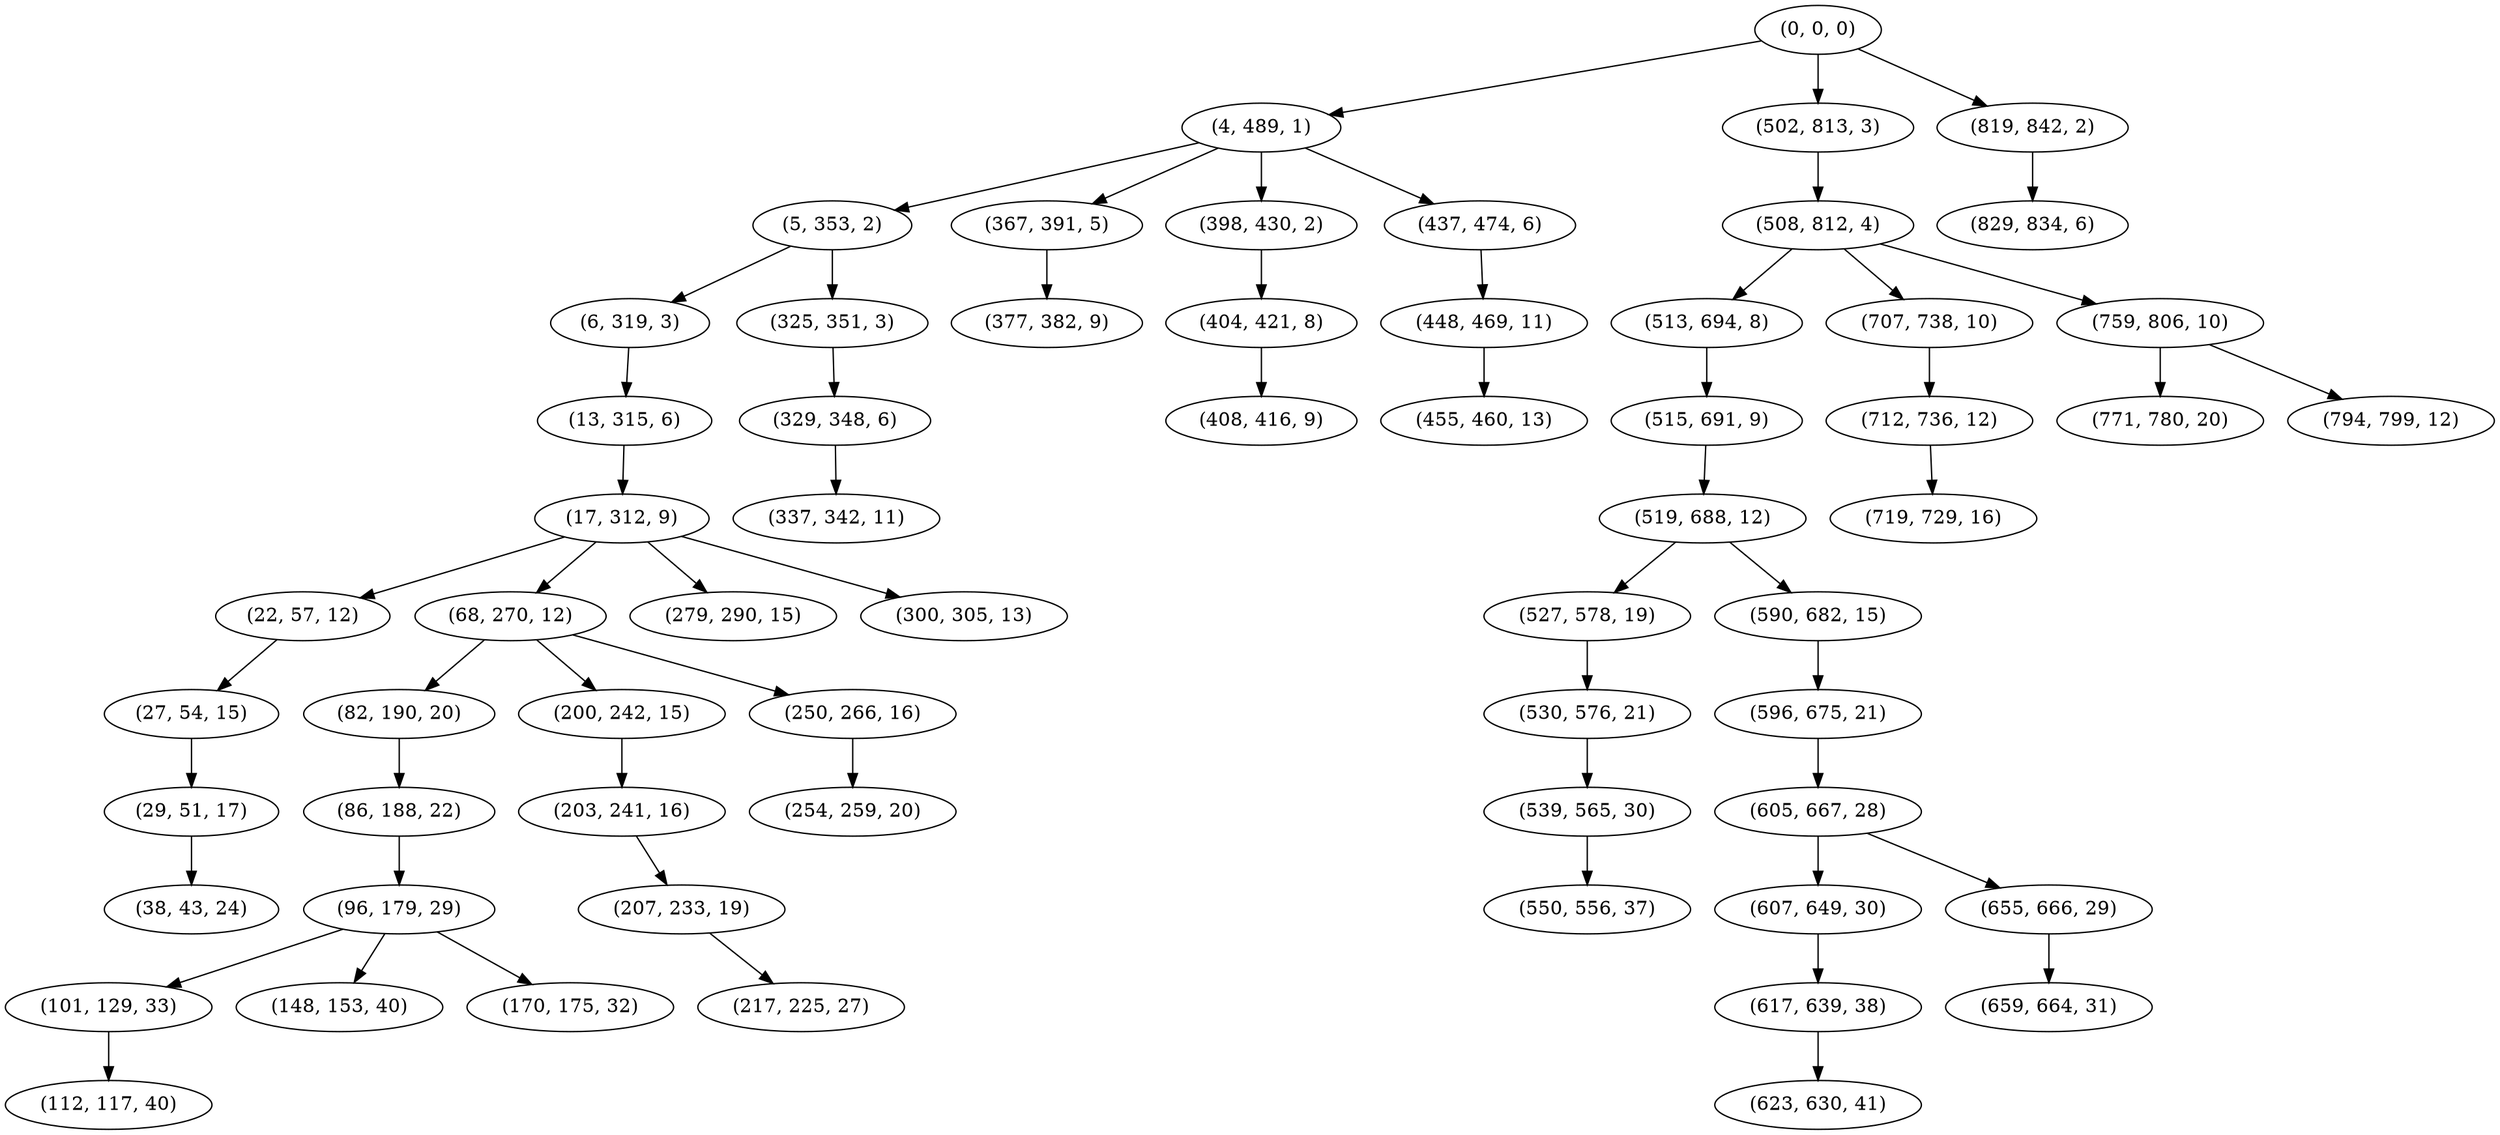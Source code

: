 digraph tree {
    "(0, 0, 0)";
    "(4, 489, 1)";
    "(5, 353, 2)";
    "(6, 319, 3)";
    "(13, 315, 6)";
    "(17, 312, 9)";
    "(22, 57, 12)";
    "(27, 54, 15)";
    "(29, 51, 17)";
    "(38, 43, 24)";
    "(68, 270, 12)";
    "(82, 190, 20)";
    "(86, 188, 22)";
    "(96, 179, 29)";
    "(101, 129, 33)";
    "(112, 117, 40)";
    "(148, 153, 40)";
    "(170, 175, 32)";
    "(200, 242, 15)";
    "(203, 241, 16)";
    "(207, 233, 19)";
    "(217, 225, 27)";
    "(250, 266, 16)";
    "(254, 259, 20)";
    "(279, 290, 15)";
    "(300, 305, 13)";
    "(325, 351, 3)";
    "(329, 348, 6)";
    "(337, 342, 11)";
    "(367, 391, 5)";
    "(377, 382, 9)";
    "(398, 430, 2)";
    "(404, 421, 8)";
    "(408, 416, 9)";
    "(437, 474, 6)";
    "(448, 469, 11)";
    "(455, 460, 13)";
    "(502, 813, 3)";
    "(508, 812, 4)";
    "(513, 694, 8)";
    "(515, 691, 9)";
    "(519, 688, 12)";
    "(527, 578, 19)";
    "(530, 576, 21)";
    "(539, 565, 30)";
    "(550, 556, 37)";
    "(590, 682, 15)";
    "(596, 675, 21)";
    "(605, 667, 28)";
    "(607, 649, 30)";
    "(617, 639, 38)";
    "(623, 630, 41)";
    "(655, 666, 29)";
    "(659, 664, 31)";
    "(707, 738, 10)";
    "(712, 736, 12)";
    "(719, 729, 16)";
    "(759, 806, 10)";
    "(771, 780, 20)";
    "(794, 799, 12)";
    "(819, 842, 2)";
    "(829, 834, 6)";
    "(0, 0, 0)" -> "(4, 489, 1)";
    "(0, 0, 0)" -> "(502, 813, 3)";
    "(0, 0, 0)" -> "(819, 842, 2)";
    "(4, 489, 1)" -> "(5, 353, 2)";
    "(4, 489, 1)" -> "(367, 391, 5)";
    "(4, 489, 1)" -> "(398, 430, 2)";
    "(4, 489, 1)" -> "(437, 474, 6)";
    "(5, 353, 2)" -> "(6, 319, 3)";
    "(5, 353, 2)" -> "(325, 351, 3)";
    "(6, 319, 3)" -> "(13, 315, 6)";
    "(13, 315, 6)" -> "(17, 312, 9)";
    "(17, 312, 9)" -> "(22, 57, 12)";
    "(17, 312, 9)" -> "(68, 270, 12)";
    "(17, 312, 9)" -> "(279, 290, 15)";
    "(17, 312, 9)" -> "(300, 305, 13)";
    "(22, 57, 12)" -> "(27, 54, 15)";
    "(27, 54, 15)" -> "(29, 51, 17)";
    "(29, 51, 17)" -> "(38, 43, 24)";
    "(68, 270, 12)" -> "(82, 190, 20)";
    "(68, 270, 12)" -> "(200, 242, 15)";
    "(68, 270, 12)" -> "(250, 266, 16)";
    "(82, 190, 20)" -> "(86, 188, 22)";
    "(86, 188, 22)" -> "(96, 179, 29)";
    "(96, 179, 29)" -> "(101, 129, 33)";
    "(96, 179, 29)" -> "(148, 153, 40)";
    "(96, 179, 29)" -> "(170, 175, 32)";
    "(101, 129, 33)" -> "(112, 117, 40)";
    "(200, 242, 15)" -> "(203, 241, 16)";
    "(203, 241, 16)" -> "(207, 233, 19)";
    "(207, 233, 19)" -> "(217, 225, 27)";
    "(250, 266, 16)" -> "(254, 259, 20)";
    "(325, 351, 3)" -> "(329, 348, 6)";
    "(329, 348, 6)" -> "(337, 342, 11)";
    "(367, 391, 5)" -> "(377, 382, 9)";
    "(398, 430, 2)" -> "(404, 421, 8)";
    "(404, 421, 8)" -> "(408, 416, 9)";
    "(437, 474, 6)" -> "(448, 469, 11)";
    "(448, 469, 11)" -> "(455, 460, 13)";
    "(502, 813, 3)" -> "(508, 812, 4)";
    "(508, 812, 4)" -> "(513, 694, 8)";
    "(508, 812, 4)" -> "(707, 738, 10)";
    "(508, 812, 4)" -> "(759, 806, 10)";
    "(513, 694, 8)" -> "(515, 691, 9)";
    "(515, 691, 9)" -> "(519, 688, 12)";
    "(519, 688, 12)" -> "(527, 578, 19)";
    "(519, 688, 12)" -> "(590, 682, 15)";
    "(527, 578, 19)" -> "(530, 576, 21)";
    "(530, 576, 21)" -> "(539, 565, 30)";
    "(539, 565, 30)" -> "(550, 556, 37)";
    "(590, 682, 15)" -> "(596, 675, 21)";
    "(596, 675, 21)" -> "(605, 667, 28)";
    "(605, 667, 28)" -> "(607, 649, 30)";
    "(605, 667, 28)" -> "(655, 666, 29)";
    "(607, 649, 30)" -> "(617, 639, 38)";
    "(617, 639, 38)" -> "(623, 630, 41)";
    "(655, 666, 29)" -> "(659, 664, 31)";
    "(707, 738, 10)" -> "(712, 736, 12)";
    "(712, 736, 12)" -> "(719, 729, 16)";
    "(759, 806, 10)" -> "(771, 780, 20)";
    "(759, 806, 10)" -> "(794, 799, 12)";
    "(819, 842, 2)" -> "(829, 834, 6)";
}
